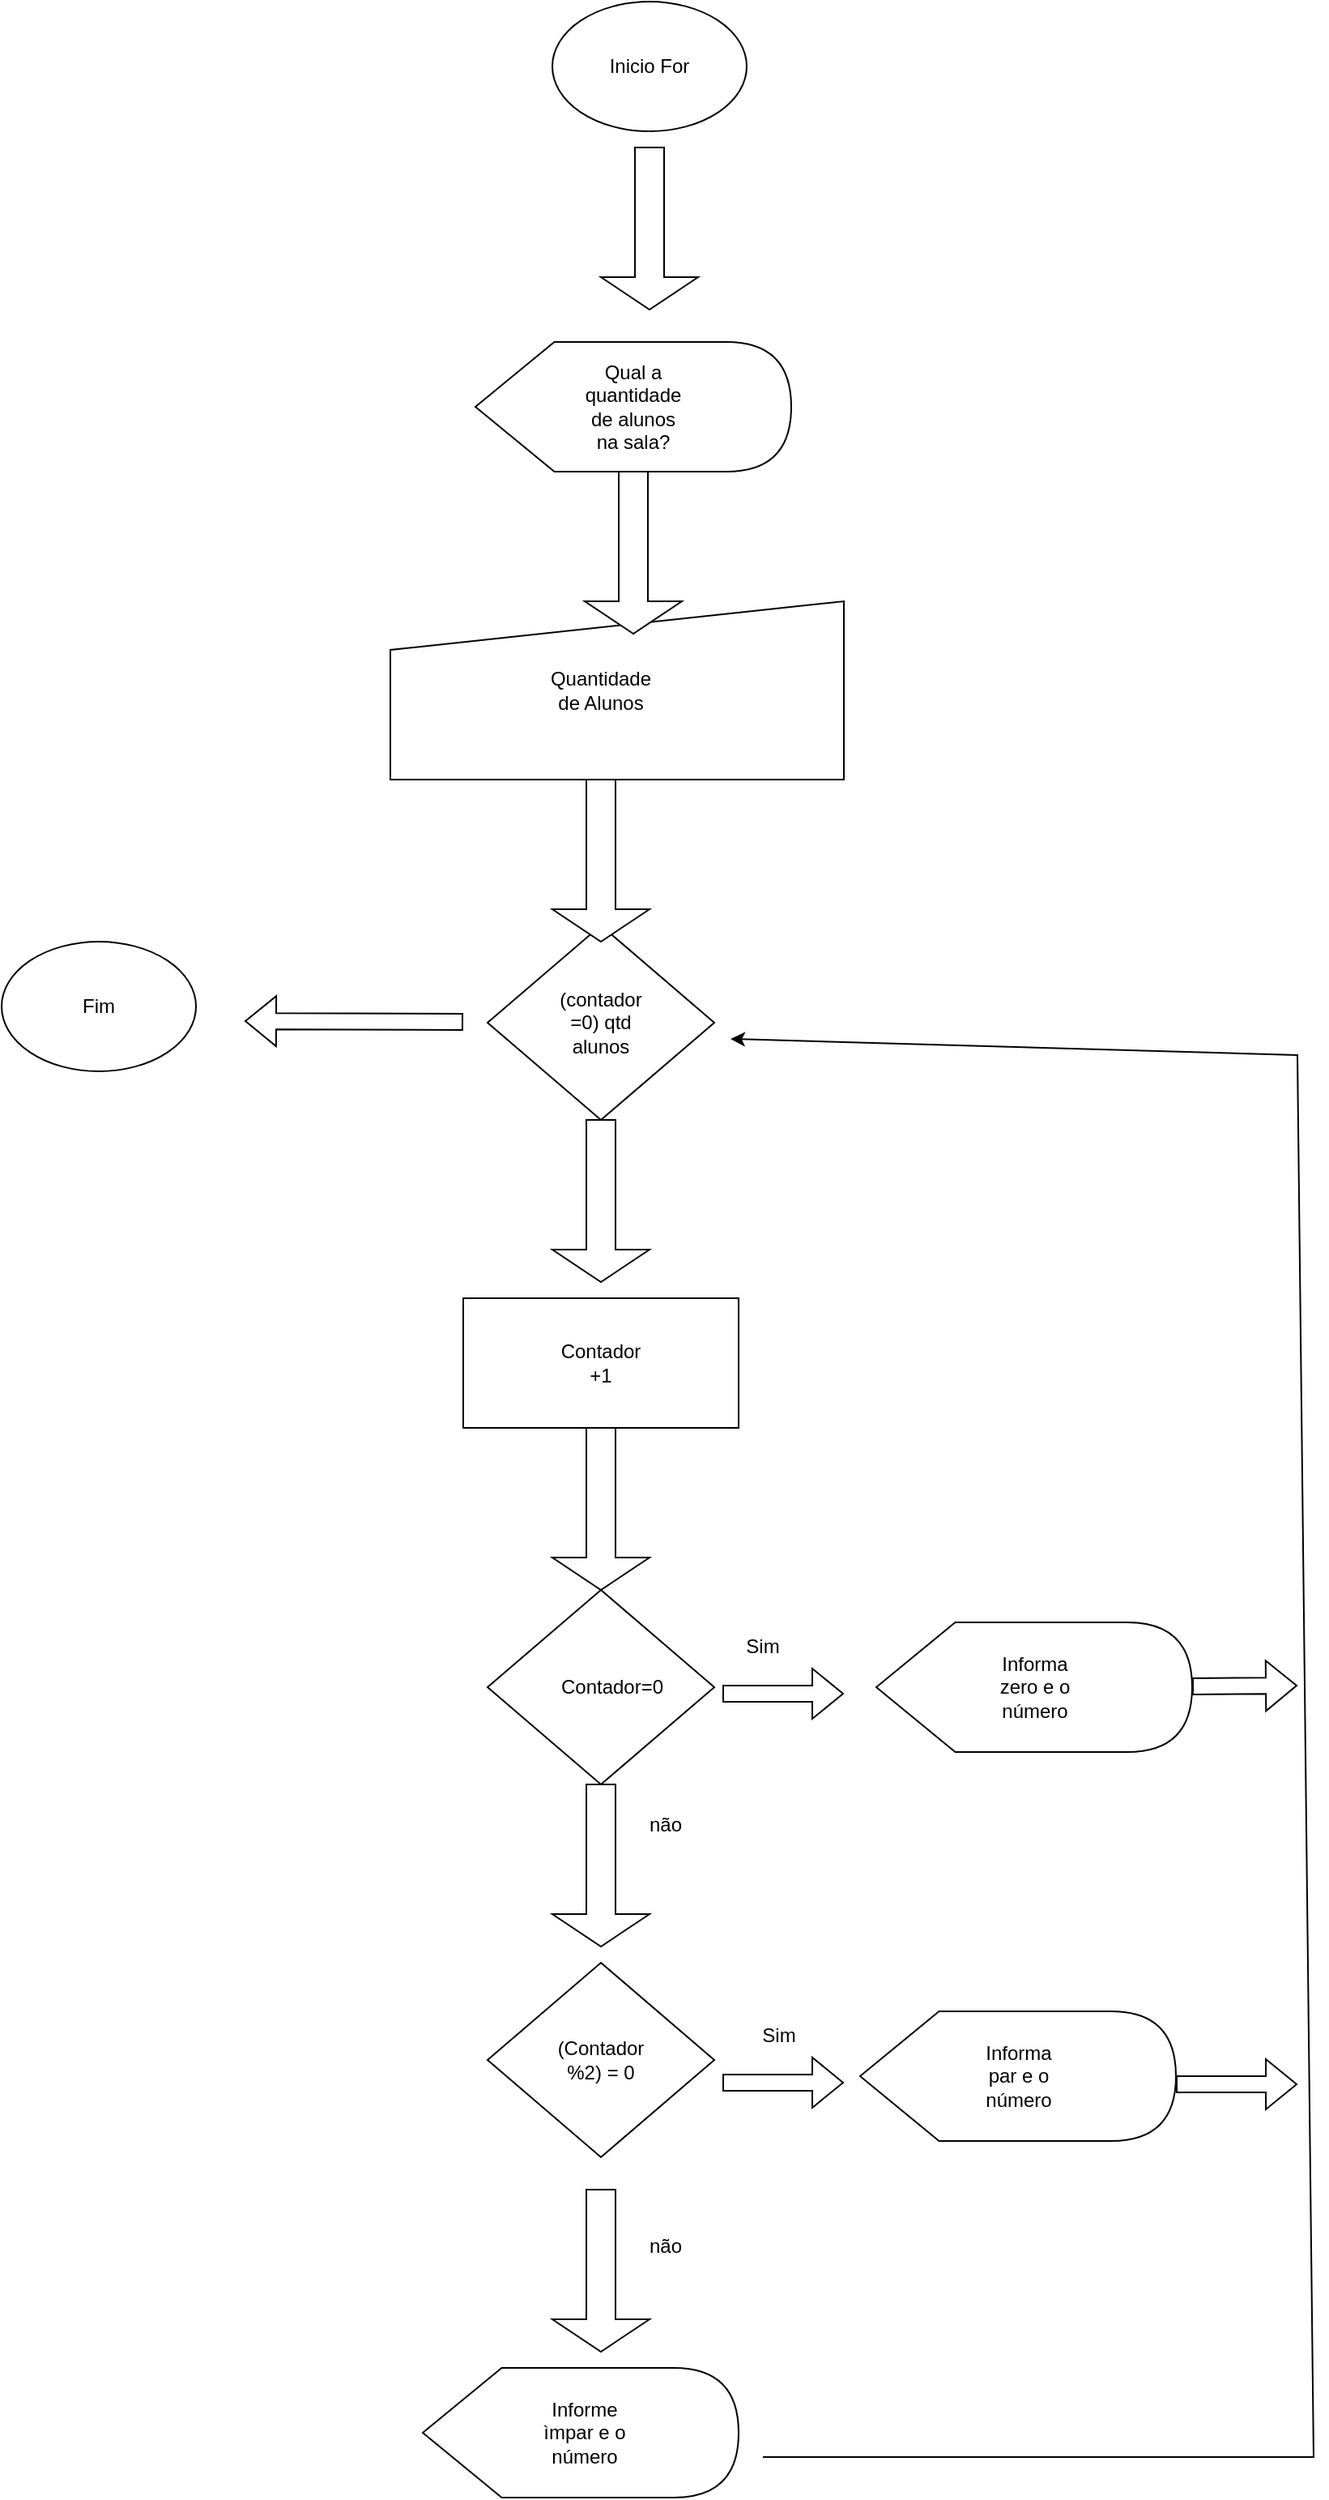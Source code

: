<mxfile version="20.0.4" type="device"><diagram id="R1rScpWpIkzfXbTTCNp7" name="Page-1"><mxGraphModel dx="1564" dy="775" grid="1" gridSize="10" guides="1" tooltips="1" connect="1" arrows="1" fold="1" page="1" pageScale="1" pageWidth="827" pageHeight="1169" math="0" shadow="0"><root><mxCell id="0"/><mxCell id="1" parent="0"/><mxCell id="beF-8EacrNU5QaVClDht-1" value="" style="ellipse;whiteSpace=wrap;html=1;" vertex="1" parent="1"><mxGeometry x="-420" y="40" width="120" height="80" as="geometry"/></mxCell><mxCell id="beF-8EacrNU5QaVClDht-2" value="Inicio For" style="text;html=1;strokeColor=none;fillColor=none;align=center;verticalAlign=middle;whiteSpace=wrap;rounded=0;" vertex="1" parent="1"><mxGeometry x="-390" y="65" width="60" height="30" as="geometry"/></mxCell><mxCell id="beF-8EacrNU5QaVClDht-3" value="" style="shape=singleArrow;direction=south;whiteSpace=wrap;html=1;" vertex="1" parent="1"><mxGeometry x="-390" y="130" width="60" height="100" as="geometry"/></mxCell><mxCell id="beF-8EacrNU5QaVClDht-6" value="" style="shape=singleArrow;direction=south;whiteSpace=wrap;html=1;" vertex="1" parent="1"><mxGeometry x="-420" y="730" width="60" height="100" as="geometry"/></mxCell><mxCell id="beF-8EacrNU5QaVClDht-13" value="" style="rhombus;whiteSpace=wrap;html=1;" vertex="1" parent="1"><mxGeometry x="-460" y="610" width="140" height="120" as="geometry"/></mxCell><mxCell id="beF-8EacrNU5QaVClDht-20" value="" style="shape=display;whiteSpace=wrap;html=1;" vertex="1" parent="1"><mxGeometry x="-467.5" y="250" width="195" height="80" as="geometry"/></mxCell><mxCell id="beF-8EacrNU5QaVClDht-22" value="Qual a quantidade de alunos na sala?" style="text;html=1;strokeColor=none;fillColor=none;align=center;verticalAlign=middle;whiteSpace=wrap;rounded=0;" vertex="1" parent="1"><mxGeometry x="-400" y="275" width="60" height="30" as="geometry"/></mxCell><mxCell id="beF-8EacrNU5QaVClDht-23" value="" style="shape=manualInput;whiteSpace=wrap;html=1;" vertex="1" parent="1"><mxGeometry x="-520" y="410" width="280" height="110" as="geometry"/></mxCell><mxCell id="beF-8EacrNU5QaVClDht-24" value="" style="shape=singleArrow;direction=south;whiteSpace=wrap;html=1;" vertex="1" parent="1"><mxGeometry x="-420" y="520" width="60" height="100" as="geometry"/></mxCell><mxCell id="beF-8EacrNU5QaVClDht-25" value="" style="shape=singleArrow;direction=south;whiteSpace=wrap;html=1;" vertex="1" parent="1"><mxGeometry x="-400" y="330" width="60" height="100" as="geometry"/></mxCell><mxCell id="beF-8EacrNU5QaVClDht-26" value="Quantidade de Alunos" style="text;html=1;strokeColor=none;fillColor=none;align=center;verticalAlign=middle;whiteSpace=wrap;rounded=0;" vertex="1" parent="1"><mxGeometry x="-420" y="450" width="60" height="30" as="geometry"/></mxCell><mxCell id="beF-8EacrNU5QaVClDht-27" value="(contador =0) qtd alunos" style="text;html=1;strokeColor=none;fillColor=none;align=center;verticalAlign=middle;whiteSpace=wrap;rounded=0;" vertex="1" parent="1"><mxGeometry x="-420" y="655" width="60" height="30" as="geometry"/></mxCell><mxCell id="beF-8EacrNU5QaVClDht-33" value="" style="rounded=0;whiteSpace=wrap;html=1;" vertex="1" parent="1"><mxGeometry x="-475" y="840" width="170" height="80" as="geometry"/></mxCell><mxCell id="beF-8EacrNU5QaVClDht-34" value="Contador +1" style="text;html=1;strokeColor=none;fillColor=none;align=center;verticalAlign=middle;whiteSpace=wrap;rounded=0;" vertex="1" parent="1"><mxGeometry x="-420" y="865" width="60" height="30" as="geometry"/></mxCell><mxCell id="beF-8EacrNU5QaVClDht-35" value="" style="shape=singleArrow;direction=south;whiteSpace=wrap;html=1;" vertex="1" parent="1"><mxGeometry x="-420" y="920" width="60" height="100" as="geometry"/></mxCell><mxCell id="beF-8EacrNU5QaVClDht-36" value="" style="rhombus;whiteSpace=wrap;html=1;" vertex="1" parent="1"><mxGeometry x="-460" y="1020" width="140" height="120" as="geometry"/></mxCell><mxCell id="beF-8EacrNU5QaVClDht-37" value="Contador=0" style="text;html=1;strokeColor=none;fillColor=none;align=center;verticalAlign=middle;whiteSpace=wrap;rounded=0;" vertex="1" parent="1"><mxGeometry x="-413" y="1065" width="60" height="30" as="geometry"/></mxCell><mxCell id="beF-8EacrNU5QaVClDht-38" value="" style="shape=flexArrow;endArrow=classic;html=1;rounded=0;" edge="1" parent="1"><mxGeometry width="50" height="50" relative="1" as="geometry"><mxPoint x="-315" y="1084" as="sourcePoint"/><mxPoint x="-240" y="1084" as="targetPoint"/></mxGeometry></mxCell><mxCell id="beF-8EacrNU5QaVClDht-39" value="Sim" style="text;html=1;strokeColor=none;fillColor=none;align=center;verticalAlign=middle;whiteSpace=wrap;rounded=0;" vertex="1" parent="1"><mxGeometry x="-320" y="1040" width="60" height="30" as="geometry"/></mxCell><mxCell id="beF-8EacrNU5QaVClDht-40" value="" style="shape=display;whiteSpace=wrap;html=1;" vertex="1" parent="1"><mxGeometry x="-220" y="1040" width="195" height="80" as="geometry"/></mxCell><mxCell id="beF-8EacrNU5QaVClDht-41" value="Informa zero e o número" style="text;html=1;strokeColor=none;fillColor=none;align=center;verticalAlign=middle;whiteSpace=wrap;rounded=0;" vertex="1" parent="1"><mxGeometry x="-152.5" y="1065" width="60" height="30" as="geometry"/></mxCell><mxCell id="beF-8EacrNU5QaVClDht-44" value="" style="shape=singleArrow;direction=south;whiteSpace=wrap;html=1;" vertex="1" parent="1"><mxGeometry x="-420" y="1140" width="60" height="100" as="geometry"/></mxCell><mxCell id="beF-8EacrNU5QaVClDht-46" value="não" style="text;html=1;strokeColor=none;fillColor=none;align=center;verticalAlign=middle;whiteSpace=wrap;rounded=0;" vertex="1" parent="1"><mxGeometry x="-380" y="1150" width="60" height="30" as="geometry"/></mxCell><mxCell id="beF-8EacrNU5QaVClDht-47" value="" style="rhombus;whiteSpace=wrap;html=1;" vertex="1" parent="1"><mxGeometry x="-460" y="1250" width="140" height="120" as="geometry"/></mxCell><mxCell id="beF-8EacrNU5QaVClDht-48" value="(Contador %2) = 0" style="text;html=1;strokeColor=none;fillColor=none;align=center;verticalAlign=middle;whiteSpace=wrap;rounded=0;" vertex="1" parent="1"><mxGeometry x="-420" y="1295" width="60" height="30" as="geometry"/></mxCell><mxCell id="beF-8EacrNU5QaVClDht-49" value="" style="shape=flexArrow;endArrow=classic;html=1;rounded=0;" edge="1" parent="1"><mxGeometry width="50" height="50" relative="1" as="geometry"><mxPoint x="-315" y="1323.95" as="sourcePoint"/><mxPoint x="-240" y="1323.95" as="targetPoint"/></mxGeometry></mxCell><mxCell id="beF-8EacrNU5QaVClDht-53" value="" style="shape=display;whiteSpace=wrap;html=1;" vertex="1" parent="1"><mxGeometry x="-230" y="1280" width="195" height="80" as="geometry"/></mxCell><mxCell id="beF-8EacrNU5QaVClDht-54" value="&lt;div&gt;Informa par e o número&lt;/div&gt;" style="text;html=1;strokeColor=none;fillColor=none;align=center;verticalAlign=middle;whiteSpace=wrap;rounded=0;" vertex="1" parent="1"><mxGeometry x="-162.5" y="1305" width="60" height="30" as="geometry"/></mxCell><mxCell id="beF-8EacrNU5QaVClDht-55" value="" style="shape=singleArrow;direction=south;whiteSpace=wrap;html=1;" vertex="1" parent="1"><mxGeometry x="-420" y="1390" width="60" height="100" as="geometry"/></mxCell><mxCell id="beF-8EacrNU5QaVClDht-56" value="" style="shape=display;whiteSpace=wrap;html=1;" vertex="1" parent="1"><mxGeometry x="-500" y="1500" width="195" height="80" as="geometry"/></mxCell><mxCell id="beF-8EacrNU5QaVClDht-57" value="Informe ìmpar e o número" style="text;html=1;strokeColor=none;fillColor=none;align=center;verticalAlign=middle;whiteSpace=wrap;rounded=0;" vertex="1" parent="1"><mxGeometry x="-430" y="1525" width="60" height="30" as="geometry"/></mxCell><mxCell id="beF-8EacrNU5QaVClDht-58" value="não" style="text;html=1;strokeColor=none;fillColor=none;align=center;verticalAlign=middle;whiteSpace=wrap;rounded=0;" vertex="1" parent="1"><mxGeometry x="-380" y="1410" width="60" height="30" as="geometry"/></mxCell><mxCell id="beF-8EacrNU5QaVClDht-59" value="Sim" style="text;html=1;strokeColor=none;fillColor=none;align=center;verticalAlign=middle;whiteSpace=wrap;rounded=0;" vertex="1" parent="1"><mxGeometry x="-310" y="1280" width="60" height="30" as="geometry"/></mxCell><mxCell id="beF-8EacrNU5QaVClDht-60" value="" style="ellipse;whiteSpace=wrap;html=1;" vertex="1" parent="1"><mxGeometry x="-760" y="620" width="120" height="80" as="geometry"/></mxCell><mxCell id="beF-8EacrNU5QaVClDht-62" value="" style="shape=flexArrow;endArrow=classic;html=1;rounded=0;" edge="1" parent="1"><mxGeometry width="50" height="50" relative="1" as="geometry"><mxPoint x="-475" y="669.47" as="sourcePoint"/><mxPoint x="-610" y="669" as="targetPoint"/></mxGeometry></mxCell><mxCell id="beF-8EacrNU5QaVClDht-63" value="Fim" style="text;html=1;strokeColor=none;fillColor=none;align=center;verticalAlign=middle;whiteSpace=wrap;rounded=0;" vertex="1" parent="1"><mxGeometry x="-730" y="645" width="60" height="30" as="geometry"/></mxCell><mxCell id="beF-8EacrNU5QaVClDht-64" value="" style="endArrow=classic;html=1;rounded=0;" edge="1" parent="1"><mxGeometry width="50" height="50" relative="1" as="geometry"><mxPoint x="-290" y="1555" as="sourcePoint"/><mxPoint x="-310" y="680" as="targetPoint"/><Array as="points"><mxPoint x="50" y="1555"/><mxPoint x="40" y="690"/></Array></mxGeometry></mxCell><mxCell id="beF-8EacrNU5QaVClDht-65" value="" style="shape=flexArrow;endArrow=classic;html=1;rounded=0;" edge="1" parent="1"><mxGeometry width="50" height="50" relative="1" as="geometry"><mxPoint x="-25" y="1079.47" as="sourcePoint"/><mxPoint x="40" y="1079" as="targetPoint"/></mxGeometry></mxCell><mxCell id="beF-8EacrNU5QaVClDht-66" value="" style="shape=flexArrow;endArrow=classic;html=1;rounded=0;" edge="1" parent="1"><mxGeometry width="50" height="50" relative="1" as="geometry"><mxPoint x="-35" y="1325" as="sourcePoint"/><mxPoint x="40" y="1325" as="targetPoint"/></mxGeometry></mxCell></root></mxGraphModel></diagram></mxfile>
